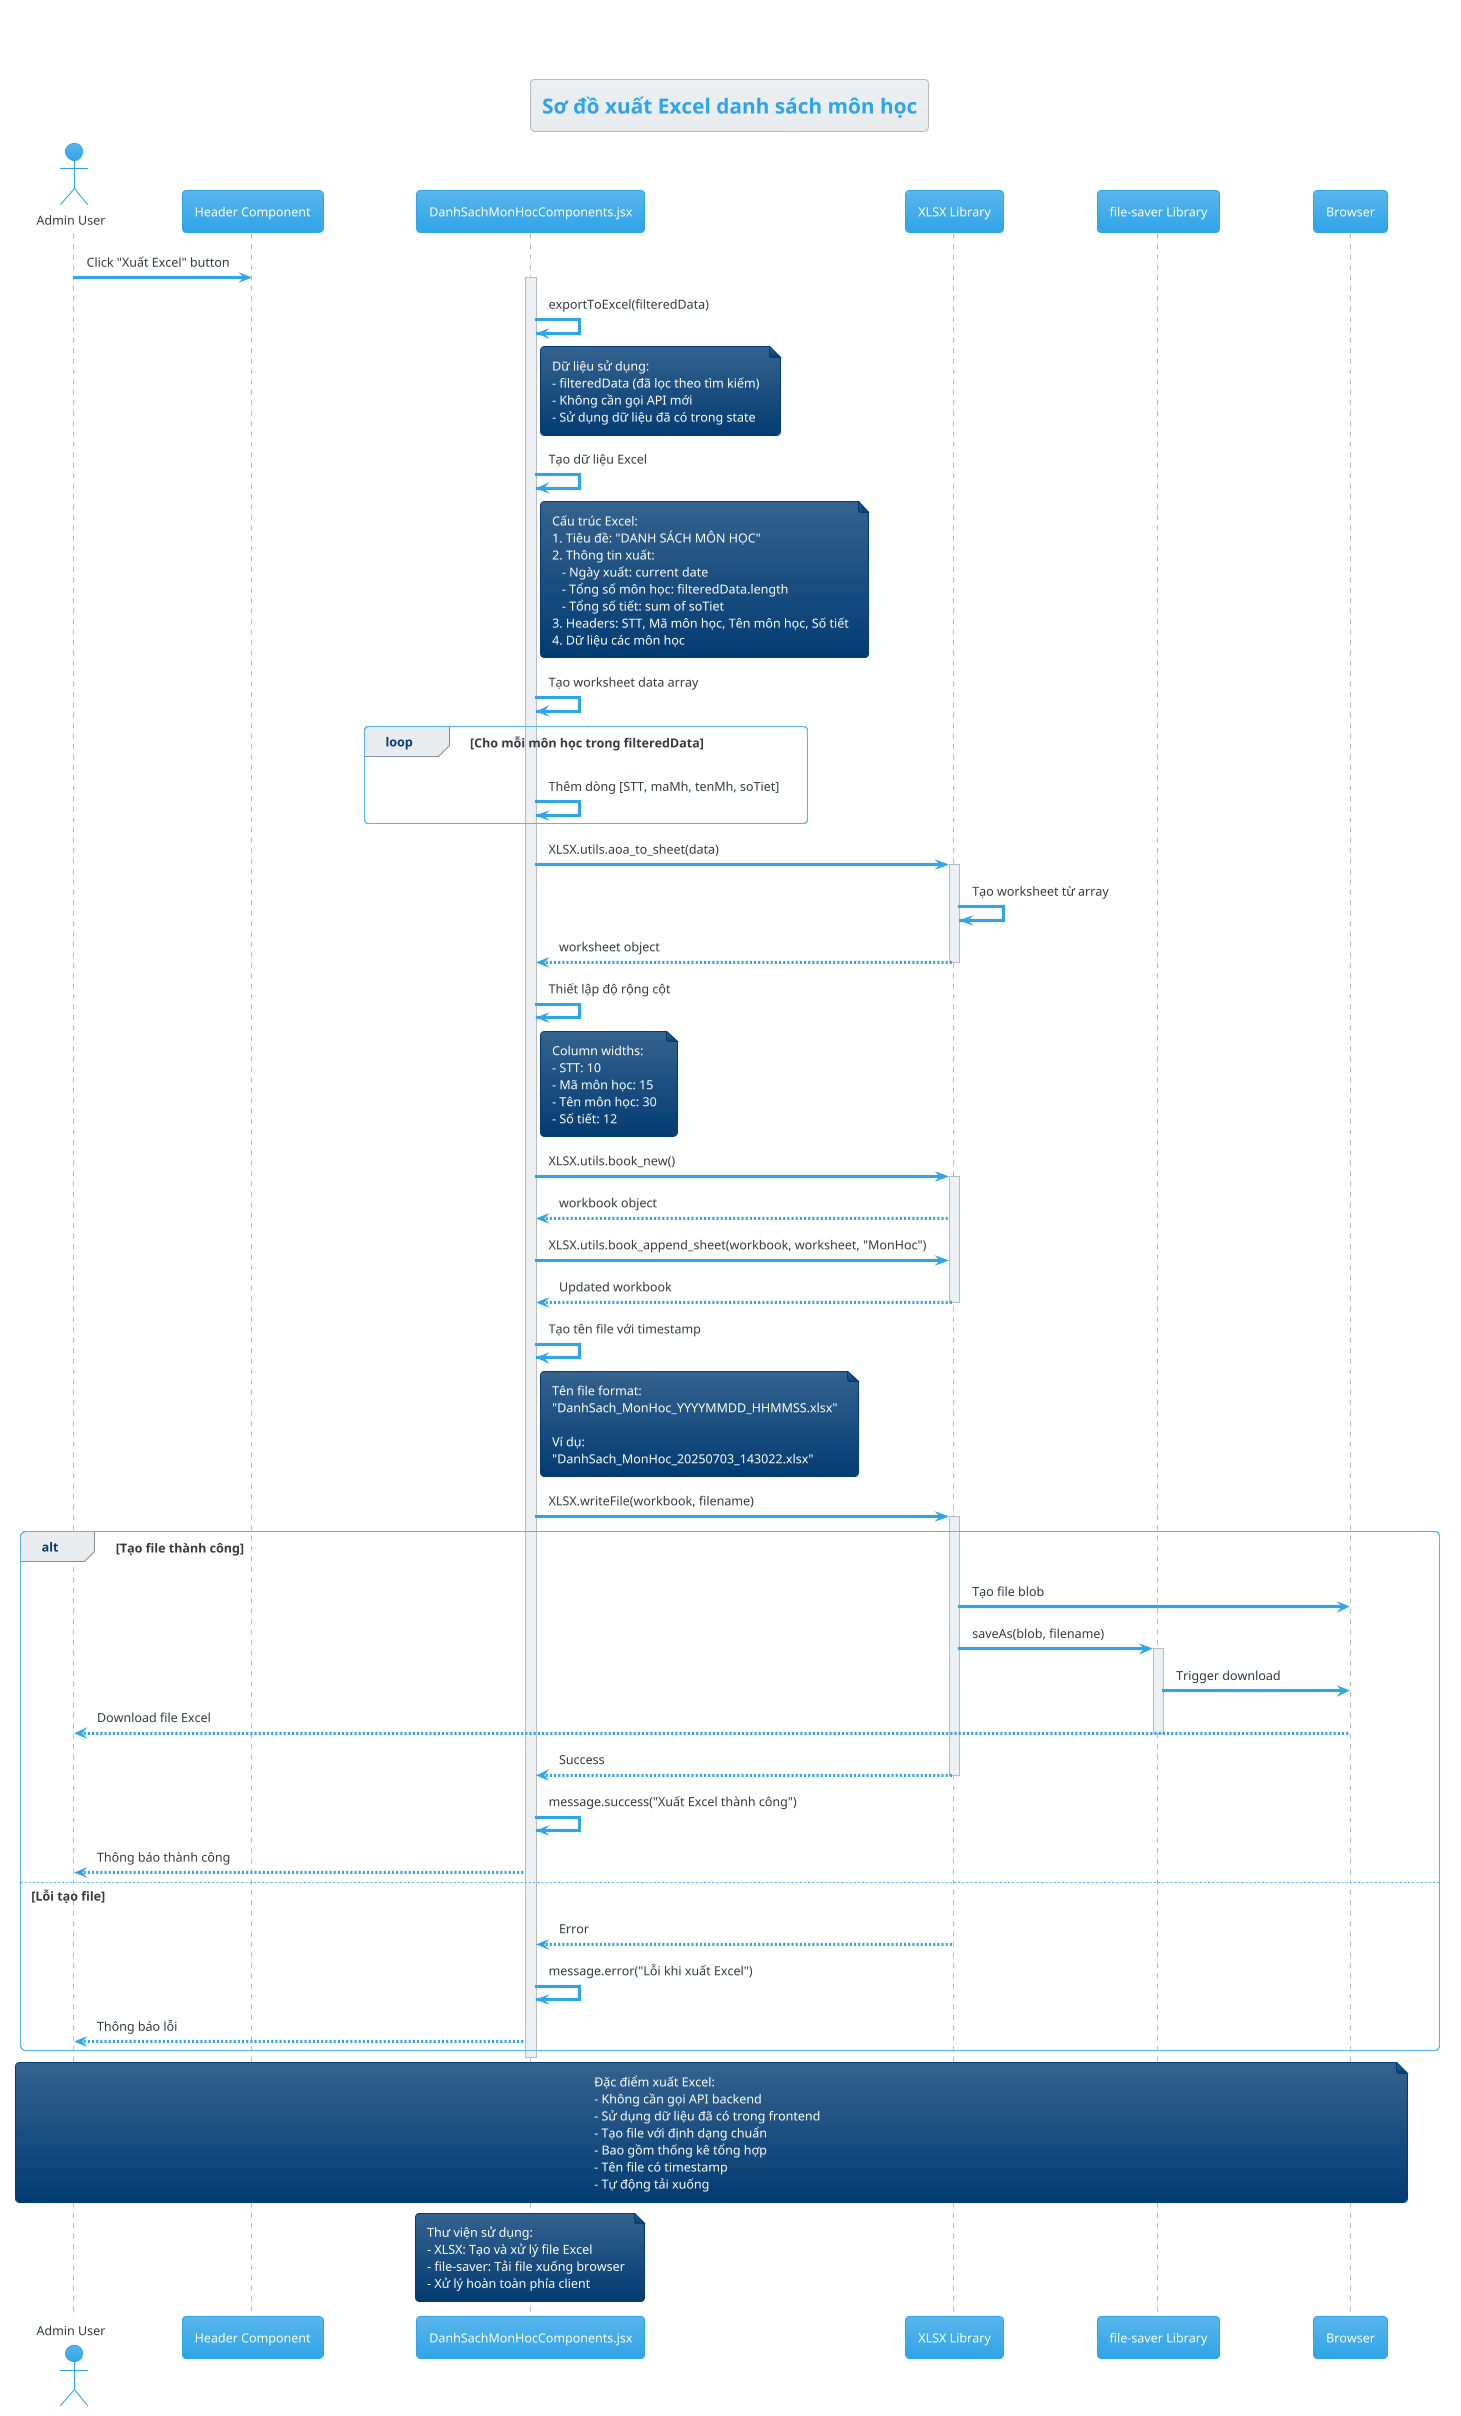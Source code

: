 @startuml
!theme cerulean
title Sơ đồ xuất Excel danh sách môn học

actor "Admin User" as admin
participant "Header Component" as header
participant "DanhSachMonHocComponents.jsx" as component
participant "XLSX Library" as xlsx
participant "file-saver Library" as fileSaver
participant "Browser" as browser

admin -> header: Click "Xuất Excel" button
header -> component: Trigger exportToExcel()
activate component

component -> component: exportToExcel(filteredData)

note right of component
  Dữ liệu sử dụng:
  - filteredData (đã lọc theo tìm kiếm)
  - Không cần gọi API mới
  - Sử dụng dữ liệu đã có trong state
end note

component -> component: Tạo dữ liệu Excel

note right of component
  Cấu trúc Excel:
  1. Tiêu đề: "DANH SÁCH MÔN HỌC"
  2. Thông tin xuất:
     - Ngày xuất: current date
     - Tổng số môn học: filteredData.length
     - Tổng số tiết: sum of soTiet
  3. Headers: STT, Mã môn học, Tên môn học, Số tiết
  4. Dữ liệu các môn học
end note

component -> component: Tạo worksheet data array

loop Cho mỗi môn học trong filteredData
    component -> component: Thêm dòng [STT, maMh, tenMh, soTiet]
end

component -> xlsx: XLSX.utils.aoa_to_sheet(data)
activate xlsx

xlsx -> xlsx: Tạo worksheet từ array
xlsx --> component: worksheet object
deactivate xlsx

component -> component: Thiết lập độ rộng cột
note right of component
  Column widths:
  - STT: 10
  - Mã môn học: 15
  - Tên môn học: 30
  - Số tiết: 12
end note

component -> xlsx: XLSX.utils.book_new()
activate xlsx
xlsx --> component: workbook object

component -> xlsx: XLSX.utils.book_append_sheet(workbook, worksheet, "MonHoc")
xlsx --> component: Updated workbook
deactivate xlsx

component -> component: Tạo tên file với timestamp
note right of component
  Tên file format:
  "DanhSach_MonHoc_YYYYMMDD_HHMMSS.xlsx"

  Ví dụ:
  "DanhSach_MonHoc_20250703_143022.xlsx"
end note

component -> xlsx: XLSX.writeFile(workbook, filename)
activate xlsx

alt Tạo file thành công
    xlsx -> browser: Tạo file blob
    xlsx -> fileSaver: saveAs(blob, filename)
    activate fileSaver

    fileSaver -> browser: Trigger download
    browser --> admin: Download file Excel
    deactivate fileSaver

    xlsx --> component: Success
    deactivate xlsx

    component -> component: message.success("Xuất Excel thành công")
    component --> admin: Thông báo thành công

else Lỗi tạo file
    xlsx --> component: Error
    deactivate xlsx

    component -> component: message.error("Lỗi khi xuất Excel")
    component --> admin: Thông báo lỗi
end

deactivate component

note over admin, browser
  Đặc điểm xuất Excel:
  - Không cần gọi API backend
  - Sử dụng dữ liệu đã có trong frontend
  - Tạo file với định dạng chuẩn
  - Bao gồm thống kê tổng hợp
  - Tên file có timestamp
  - Tự động tải xuống
end note

note over component
  Thư viện sử dụng:
  - XLSX: Tạo và xử lý file Excel
  - file-saver: Tải file xuống browser
  - Xử lý hoàn toàn phía client
end note

@enduml